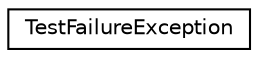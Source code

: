 digraph "Graphical Class Hierarchy"
{
  edge [fontname="Helvetica",fontsize="10",labelfontname="Helvetica",labelfontsize="10"];
  node [fontname="Helvetica",fontsize="10",shape=record];
  rankdir="LR";
  Node1 [label="TestFailureException",height=0.2,width=0.4,color="black", fillcolor="white", style="filled",URL="$structCatch_1_1TestFailureException.html"];
}
